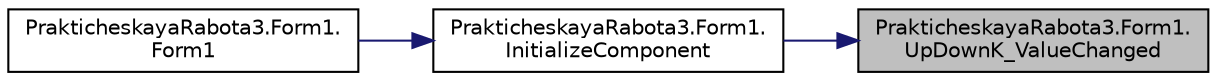 digraph "PrakticheskayaRabota3.Form1.UpDownK_ValueChanged"
{
 // LATEX_PDF_SIZE
  edge [fontname="Helvetica",fontsize="10",labelfontname="Helvetica",labelfontsize="10"];
  node [fontname="Helvetica",fontsize="10",shape=record];
  rankdir="RL";
  Node1 [label="PrakticheskayaRabota3.Form1.\lUpDownK_ValueChanged",height=0.2,width=0.4,color="black", fillcolor="grey75", style="filled", fontcolor="black",tooltip="Ограничения для числа делителя Число делитель не должно быть больше числа над которым производится вы..."];
  Node1 -> Node2 [dir="back",color="midnightblue",fontsize="10",style="solid",fontname="Helvetica"];
  Node2 [label="PrakticheskayaRabota3.Form1.\lInitializeComponent",height=0.2,width=0.4,color="black", fillcolor="white", style="filled",URL="$class_prakticheskaya_rabota3_1_1_form1.html#af55c7e1b1de0bc482b111a5afa341230",tooltip="Требуемый метод для поддержки конструктора — не изменяйте содержимое этого метода с помощью редактора..."];
  Node2 -> Node3 [dir="back",color="midnightblue",fontsize="10",style="solid",fontname="Helvetica"];
  Node3 [label="PrakticheskayaRabota3.Form1.\lForm1",height=0.2,width=0.4,color="black", fillcolor="white", style="filled",URL="$class_prakticheskaya_rabota3_1_1_form1.html#a8b4ebec669e0249f6f419582feda426e",tooltip=" "];
}
